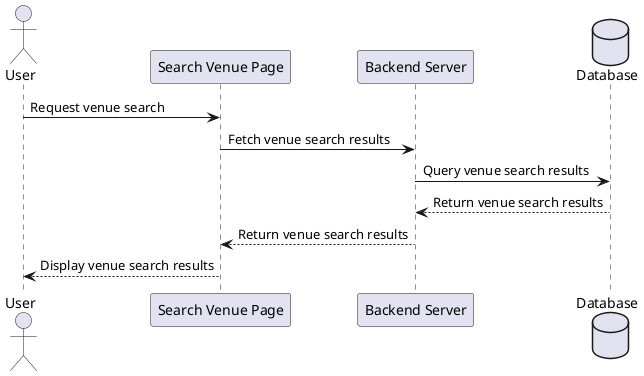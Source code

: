 @startuml
actor User
participant "Search Venue Page" as SearchVenuePage
participant "Backend Server" as BackendServer
database Database

User -> SearchVenuePage: Request venue search
SearchVenuePage -> BackendServer: Fetch venue search results
BackendServer -> Database: Query venue search results
Database --> BackendServer: Return venue search results
BackendServer --> SearchVenuePage: Return venue search results
SearchVenuePage --> User: Display venue search results
@enduml
